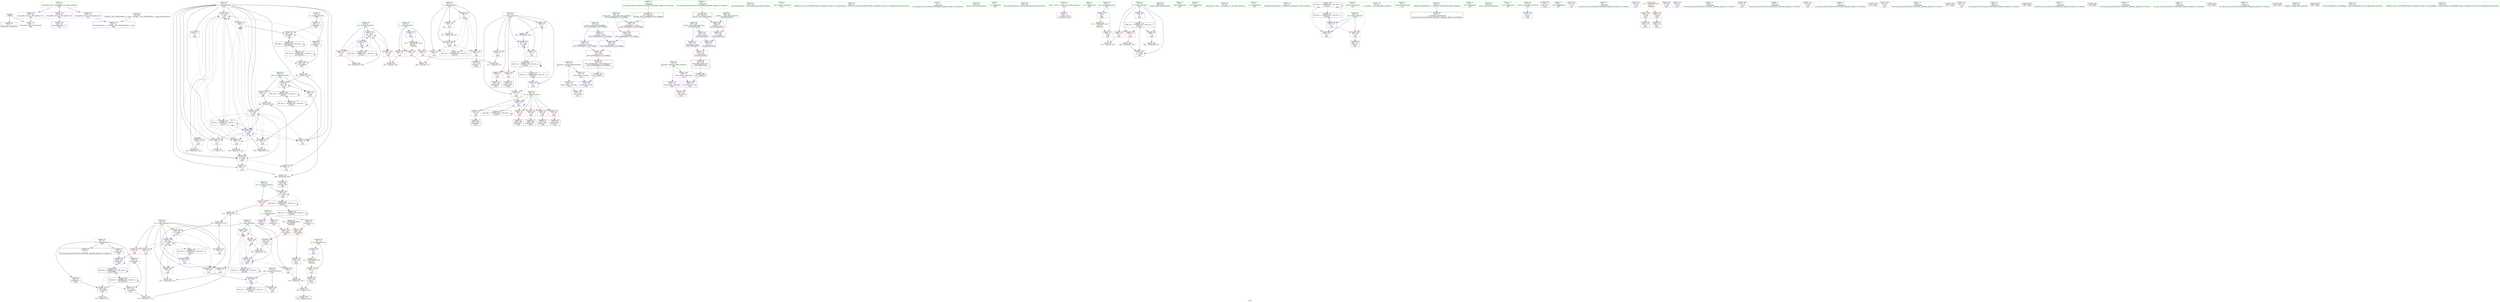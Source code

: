 digraph "SVFG" {
	label="SVFG";

	Node0x56510bbc81b0 [shape=record,color=grey,label="{NodeID: 0\nNullPtr}"];
	Node0x56510bbc81b0 -> Node0x56510bbf1ac0[style=solid];
	Node0x56510bbc81b0 -> Node0x56510bbf8820[style=solid];
	Node0x56510bc00c60 [shape=record,color=grey,label="{NodeID: 277\n174 = cmp(173, 9, )\n}"];
	Node0x56510bbf3550 [shape=record,color=blue,label="{NodeID: 194\n91\<--216\nttt\<--inc30\nmain\n}"];
	Node0x56510bbf3550 -> Node0x56510bbf7450[style=dashed];
	Node0x56510bbf3550 -> Node0x56510bbf7520[style=dashed];
	Node0x56510bbf3550 -> Node0x56510bbf9210[style=dashed];
	Node0x56510bbf3550 -> Node0x56510bbf3550[style=dashed];
	Node0x56510bbf3550 -> Node0x56510bc15dc0[style=dashed];
	Node0x56510bbf0710 [shape=record,color=purple,label="{NodeID: 111\n319\<--314\n_M_mask\<--retval\n_ZSt11setiosflagsSt13_Ios_Fmtflags\n}"];
	Node0x56510bbf0710 -> Node0x56510bbf4180[style=solid];
	Node0x56510bbee800 [shape=record,color=green,label="{NodeID: 28\n13\<--14\nk\<--k_field_insensitive\nGlob }"];
	Node0x56510bbee800 -> Node0x56510bbf5b20[style=solid];
	Node0x56510bbee800 -> Node0x56510bbf8420[style=solid];
	Node0x56510bc2ce90 [shape=record,color=black,label="{NodeID: 388\n326 = PHI(122, )\n0th arg _ZSt12setprecisioni }"];
	Node0x56510bc2ce90 -> Node0x56510bbf4250[style=solid];
	Node0x56510bbf6750 [shape=record,color=red,label="{NodeID: 139\n206\<--81\n\<--x\nmain\n}"];
	Node0x56510bbf6750 -> Node0x56510bbf4e80[style=solid];
	Node0x56510bbf1180 [shape=record,color=green,label="{NodeID: 56\n123\<--124\n_ZSt12setprecisioni\<--_ZSt12setprecisioni_field_insensitive\n}"];
	Node0x56510bc18c80 [shape=record,color=yellow,style=double,label="{NodeID: 333\n8V_1 = ENCHI(MR_8V_0)\npts\{14 \}\nFun[main]}"];
	Node0x56510bc18c80 -> Node0x56510bbf5b20[style=dashed];
	Node0x56510bbf7e10 [shape=record,color=red,label="{NodeID: 167\n271\<--270\n\<--arrayidx46\nmain\n}"];
	Node0x56510bbf7e10 -> Node0x56510bbfe150[style=solid];
	Node0x56510bbf29f0 [shape=record,color=black,label="{NodeID: 84\n269\<--268\nidxprom45\<--\nmain\n}"];
	Node0x56510bbe8910 [shape=record,color=green,label="{NodeID: 1\n7\<--1\n__dso_handle\<--dummyObj\nGlob }"];
	Node0x56510bc00de0 [shape=record,color=grey,label="{NodeID: 278\n194 = cmp(191, 193, )\n}"];
	Node0x56510bc00de0 -> Node0x56510b8da770[style=solid];
	Node0x56510bbf3620 [shape=record,color=blue,label="{NodeID: 195\n83\<--221\nw\<--add31\nmain\n}"];
	Node0x56510bbf3620 -> Node0x56510bbf68f0[style=dashed];
	Node0x56510bbf3620 -> Node0x56510bbf69c0[style=dashed];
	Node0x56510bbf3620 -> Node0x56510bbf6a90[style=dashed];
	Node0x56510bbf3620 -> Node0x56510bbf6b60[style=dashed];
	Node0x56510bbf3620 -> Node0x56510bbf6c30[style=dashed];
	Node0x56510bbf3620 -> Node0x56510bbf3620[style=dashed];
	Node0x56510bbf3620 -> Node0x56510bbf3ca0[style=dashed];
	Node0x56510bbf3620 -> Node0x56510bc149c0[style=dashed];
	Node0x56510bbf07e0 [shape=record,color=purple,label="{NodeID: 112\n322\<--314\ncoerce.dive\<--retval\n_ZSt11setiosflagsSt13_Ios_Fmtflags\n}"];
	Node0x56510bbf07e0 -> Node0x56510bbf7fb0[style=solid];
	Node0x56510bbee900 [shape=record,color=green,label="{NodeID: 29\n15\<--16\nn\<--n_field_insensitive\nGlob }"];
	Node0x56510bbee900 -> Node0x56510bbf5bf0[style=solid];
	Node0x56510bbee900 -> Node0x56510bbf5cc0[style=solid];
	Node0x56510bbee900 -> Node0x56510bbf5d90[style=solid];
	Node0x56510bbee900 -> Node0x56510bbf8520[style=solid];
	Node0x56510bbf6820 [shape=record,color=red,label="{NodeID: 140\n209\<--81\n\<--x\nmain\n}"];
	Node0x56510bbf6820 -> Node0x56510bc01260[style=solid];
	Node0x56510bbf1280 [shape=record,color=green,label="{NodeID: 57\n130\<--131\n_ZStlsIcSt11char_traitsIcEERSt13basic_ostreamIT_T0_ES6_St13_Setprecision\<--_ZStlsIcSt11char_traitsIcEERSt13basic_ostreamIT_T0_ES6_St13_Setprecision_field_insensitive\n}"];
	Node0x56510bc18d60 [shape=record,color=yellow,style=double,label="{NodeID: 334\n10V_1 = ENCHI(MR_10V_0)\npts\{16 \}\nFun[main]}"];
	Node0x56510bc18d60 -> Node0x56510bbf5bf0[style=dashed];
	Node0x56510bc18d60 -> Node0x56510bbf5cc0[style=dashed];
	Node0x56510bc18d60 -> Node0x56510bbf5d90[style=dashed];
	Node0x56510bbf7ee0 [shape=record,color=red,label="{NodeID: 168\n320\<--316\n\<--__mask.addr\n_ZSt11setiosflagsSt13_Ios_Fmtflags\n}"];
	Node0x56510bbf7ee0 -> Node0x56510bbf4180[style=solid];
	Node0x56510bbf2ac0 [shape=record,color=black,label="{NodeID: 85\n312\<--323\n_ZSt11setiosflagsSt13_Ios_Fmtflags_ret\<--\n_ZSt11setiosflagsSt13_Ios_Fmtflags\n|{<s0>5}}"];
	Node0x56510bbf2ac0:s0 -> Node0x56510bc2c760[style=solid,color=blue];
	Node0x56510bbc89d0 [shape=record,color=green,label="{NodeID: 2\n9\<--1\n\<--dummyObj\nCan only get source location for instruction, argument, global var or function.}"];
	Node0x56510bc00f60 [shape=record,color=grey,label="{NodeID: 279\n148 = cmp(146, 147, )\n}"];
	Node0x56510bbf36f0 [shape=record,color=blue,label="{NodeID: 196\n236\<--233\narrayidx38\<--\nmain\n}"];
	Node0x56510bbf36f0 -> Node0x56510bc0f4c0[style=dashed];
	Node0x56510bbf08b0 [shape=record,color=purple,label="{NodeID: 113\n332\<--327\n_M_n\<--retval\n_ZSt12setprecisioni\n}"];
	Node0x56510bbf08b0 -> Node0x56510bbf4320[style=solid];
	Node0x56510bbeea00 [shape=record,color=green,label="{NodeID: 30\n17\<--18\na\<--a_field_insensitive\nGlob }"];
	Node0x56510bbeea00 -> Node0x56510bbf2d30[style=solid];
	Node0x56510bbeea00 -> Node0x56510bbf2e00[style=solid];
	Node0x56510bbeea00 -> Node0x56510bbf2ed0[style=solid];
	Node0x56510bbf68f0 [shape=record,color=red,label="{NodeID: 141\n220\<--83\n\<--w\nmain\n}"];
	Node0x56510bbf68f0 -> Node0x56510bbfe450[style=solid];
	Node0x56510bbf1380 [shape=record,color=green,label="{NodeID: 58\n134\<--135\nscanf\<--scanf_field_insensitive\n}"];
	Node0x56510bbf7fb0 [shape=record,color=red,label="{NodeID: 169\n323\<--322\n\<--coerce.dive\n_ZSt11setiosflagsSt13_Ios_Fmtflags\n}"];
	Node0x56510bbf7fb0 -> Node0x56510bbf2ac0[style=solid];
	Node0x56510bbf2b90 [shape=record,color=black,label="{NodeID: 86\n325\<--336\n_ZSt12setprecisioni_ret\<--\n_ZSt12setprecisioni\n|{<s0>7}}"];
	Node0x56510bbf2b90:s0 -> Node0x56510bc2ca20[style=solid,color=blue];
	Node0x56510bbc8af0 [shape=record,color=green,label="{NodeID: 3\n24\<--1\n.str\<--dummyObj\nGlob }"];
	Node0x56510bc010e0 [shape=record,color=grey,label="{NodeID: 280\n183 = cmp(181, 182, )\n}"];
	Node0x56510bbf37c0 [shape=record,color=blue,label="{NodeID: 197\n241\<--238\narrayidx40\<--\nmain\n}"];
	Node0x56510bbf37c0 -> Node0x56510bc0efc0[style=dashed];
	Node0x56510bbf0980 [shape=record,color=purple,label="{NodeID: 114\n335\<--327\ncoerce.dive\<--retval\n_ZSt12setprecisioni\n}"];
	Node0x56510bbf0980 -> Node0x56510bbf8150[style=solid];
	Node0x56510bbeeb00 [shape=record,color=green,label="{NodeID: 31\n19\<--20\nb\<--b_field_insensitive\nGlob }"];
	Node0x56510bbeeb00 -> Node0x56510bbf2fa0[style=solid];
	Node0x56510bbeeb00 -> Node0x56510bbf3070[style=solid];
	Node0x56510bbf69c0 [shape=record,color=red,label="{NodeID: 142\n233\<--83\n\<--w\nmain\n}"];
	Node0x56510bbf69c0 -> Node0x56510bbf36f0[style=solid];
	Node0x56510bbf1480 [shape=record,color=green,label="{NodeID: 59\n165\<--166\nllvm.memset.p0i8.i64\<--llvm.memset.p0i8.i64_field_insensitive\n}"];
	Node0x56510bbf8080 [shape=record,color=red,label="{NodeID: 170\n333\<--329\n\<--__n.addr\n_ZSt12setprecisioni\n}"];
	Node0x56510bbf8080 -> Node0x56510bbf4320[style=solid];
	Node0x56510bbf2c60 [shape=record,color=purple,label="{NodeID: 87\n52\<--4\n\<--_ZStL8__ioinit\n__cxx_global_var_init\n}"];
	Node0x56510bbc8b80 [shape=record,color=green,label="{NodeID: 4\n26\<--1\n.str.1\<--dummyObj\nGlob }"];
	Node0x56510bc01260 [shape=record,color=grey,label="{NodeID: 281\n211 = cmp(209, 210, )\n}"];
	Node0x56510bbf3890 [shape=record,color=blue,label="{NodeID: 198\n11\<--244\nr\<--dec\nmain\n}"];
	Node0x56510bbf3890 -> Node0x56510bbf54a0[style=dashed];
	Node0x56510bbf3890 -> Node0x56510bbf5570[style=dashed];
	Node0x56510bbf3890 -> Node0x56510bbf5640[style=dashed];
	Node0x56510bbf3890 -> Node0x56510bbf5710[style=dashed];
	Node0x56510bbf3890 -> Node0x56510bbf57e0[style=dashed];
	Node0x56510bbf3890 -> Node0x56510bbf5a50[style=dashed];
	Node0x56510bbf3890 -> Node0x56510bbf3890[style=dashed];
	Node0x56510bbf3890 -> Node0x56510bbf3a30[style=dashed];
	Node0x56510bbf3890 -> Node0x56510bbf3e40[style=dashed];
	Node0x56510bbf3890 -> Node0x56510bc135c0[style=dashed];
	Node0x56510bbf53d0 [shape=record,color=red,label="{NodeID: 115\n139\<--8\n\<--qq\nmain\n}"];
	Node0x56510bbf53d0 -> Node0x56510bbf5180[style=solid];
	Node0x56510bbeec00 [shape=record,color=green,label="{NodeID: 32\n21\<--23\nc\<--c_field_insensitive\nGlob }"];
	Node0x56510bbeec00 -> Node0x56510bbf1c90[style=solid];
	Node0x56510bbeec00 -> Node0x56510bbf3140[style=solid];
	Node0x56510bbeec00 -> Node0x56510bbf3210[style=solid];
	Node0x56510bbeec00 -> Node0x56510bbf32e0[style=solid];
	Node0x56510bbf6a90 [shape=record,color=red,label="{NodeID: 143\n267\<--83\n\<--w\nmain\n}"];
	Node0x56510bbf6a90 -> Node0x56510bbfe150[style=solid];
	Node0x56510bbf1580 [shape=record,color=green,label="{NodeID: 60\n294\<--295\nprintf\<--printf_field_insensitive\n}"];
	Node0x56510bbf8150 [shape=record,color=red,label="{NodeID: 171\n336\<--335\n\<--coerce.dive\n_ZSt12setprecisioni\n}"];
	Node0x56510bbf8150 -> Node0x56510bbf2b90[style=solid];
	Node0x56510bbf2d30 [shape=record,color=purple,label="{NodeID: 88\n152\<--17\narrayidx\<--a\nmain\n}"];
	Node0x56510bbc8350 [shape=record,color=green,label="{NodeID: 5\n28\<--1\nstdin\<--dummyObj\nGlob }"];
	Node0x56510bbf3960 [shape=record,color=blue,label="{NodeID: 199\n93\<--253\nper\<--sub\nmain\n}"];
	Node0x56510bbf3960 -> Node0x56510bbf75f0[style=dashed];
	Node0x56510bbf3960 -> Node0x56510bbf76c0[style=dashed];
	Node0x56510bbf3960 -> Node0x56510bc0e1c0[style=dashed];
	Node0x56510bbf54a0 [shape=record,color=red,label="{NodeID: 116\n173\<--11\n\<--r\nmain\n}"];
	Node0x56510bbf54a0 -> Node0x56510bc00c60[style=solid];
	Node0x56510bbeed00 [shape=record,color=green,label="{NodeID: 33\n41\<--45\nllvm.global_ctors\<--llvm.global_ctors_field_insensitive\nGlob }"];
	Node0x56510bbeed00 -> Node0x56510bbf00d0[style=solid];
	Node0x56510bbeed00 -> Node0x56510bbf01d0[style=solid];
	Node0x56510bbeed00 -> Node0x56510bbf02d0[style=solid];
	Node0x56510bbf6b60 [shape=record,color=red,label="{NodeID: 144\n275\<--83\n\<--w\nmain\n}"];
	Node0x56510bbf6b60 -> Node0x56510bbfe5d0[style=solid];
	Node0x56510bbf1680 [shape=record,color=green,label="{NodeID: 61\n314\<--315\nretval\<--retval_field_insensitive\n_ZSt11setiosflagsSt13_Ios_Fmtflags\n}"];
	Node0x56510bbf1680 -> Node0x56510bbf0710[style=solid];
	Node0x56510bbf1680 -> Node0x56510bbf07e0[style=solid];
	Node0x56510bbf8220 [shape=record,color=blue,label="{NodeID: 172\n8\<--9\nqq\<--\nGlob }"];
	Node0x56510bbf8220 -> Node0x56510bc18ac0[style=dashed];
	Node0x56510bbf2e00 [shape=record,color=purple,label="{NodeID: 89\n188\<--17\narrayidx20\<--a\nmain\n}"];
	Node0x56510bbf2e00 -> Node0x56510bbf7ad0[style=solid];
	Node0x56510bbc83e0 [shape=record,color=green,label="{NodeID: 6\n29\<--1\n.str.2\<--dummyObj\nGlob }"];
	Node0x56510bbf3a30 [shape=record,color=blue,label="{NodeID: 200\n11\<--256\nr\<--dec43\nmain\n}"];
	Node0x56510bbf3a30 -> Node0x56510bbf58b0[style=dashed];
	Node0x56510bbf3a30 -> Node0x56510bbf5980[style=dashed];
	Node0x56510bbf3a30 -> Node0x56510bbf3bd0[style=dashed];
	Node0x56510bbf5570 [shape=record,color=red,label="{NodeID: 117\n238\<--11\n\<--r\nmain\n}"];
	Node0x56510bbf5570 -> Node0x56510bbf37c0[style=solid];
	Node0x56510bbeee00 [shape=record,color=green,label="{NodeID: 34\n46\<--47\n__cxx_global_var_init\<--__cxx_global_var_init_field_insensitive\n}"];
	Node0x56510bbf6c30 [shape=record,color=red,label="{NodeID: 145\n287\<--83\n\<--w\nmain\n}"];
	Node0x56510bbf6c30 -> Node0x56510bbf3f10[style=solid];
	Node0x56510bbf1750 [shape=record,color=green,label="{NodeID: 62\n316\<--317\n__mask.addr\<--__mask.addr_field_insensitive\n_ZSt11setiosflagsSt13_Ios_Fmtflags\n}"];
	Node0x56510bbf1750 -> Node0x56510bbf7ee0[style=solid];
	Node0x56510bbf1750 -> Node0x56510bbf40b0[style=solid];
	Node0x56510bbf8320 [shape=record,color=blue,label="{NodeID: 173\n11\<--9\nr\<--\nGlob }"];
	Node0x56510bbf8320 -> Node0x56510bc135c0[style=dashed];
	Node0x56510bbf2ed0 [shape=record,color=purple,label="{NodeID: 90\n200\<--17\narrayidx25\<--a\nmain\n}"];
	Node0x56510bbf2ed0 -> Node0x56510bbf7ba0[style=solid];
	Node0x56510bbccd30 [shape=record,color=green,label="{NodeID: 7\n31\<--1\n.str.3\<--dummyObj\nGlob }"];
	Node0x56510bbf3b00 [shape=record,color=blue,label="{NodeID: 201\n95\<--261\ncnt\<--conv44\nmain\n}"];
	Node0x56510bbf3b00 -> Node0x56510bbf7790[style=dashed];
	Node0x56510bbf3b00 -> Node0x56510bc0eed0[style=dashed];
	Node0x56510bbf5640 [shape=record,color=red,label="{NodeID: 118\n243\<--11\n\<--r\nmain\n}"];
	Node0x56510bbf5640 -> Node0x56510bbf4a00[style=solid];
	Node0x56510bbeef00 [shape=record,color=green,label="{NodeID: 35\n50\<--51\n_ZNSt8ios_base4InitC1Ev\<--_ZNSt8ios_base4InitC1Ev_field_insensitive\n}"];
	Node0x56510bc135c0 [shape=record,color=black,label="{NodeID: 312\nMR_6V_2 = PHI(MR_6V_3, MR_6V_1, )\npts\{12 \}\n}"];
	Node0x56510bc135c0 -> Node0x56510bbf54a0[style=dashed];
	Node0x56510bc135c0 -> Node0x56510bbf5570[style=dashed];
	Node0x56510bc135c0 -> Node0x56510bbf5640[style=dashed];
	Node0x56510bc135c0 -> Node0x56510bbf5710[style=dashed];
	Node0x56510bc135c0 -> Node0x56510bbf57e0[style=dashed];
	Node0x56510bc135c0 -> Node0x56510bbf5a50[style=dashed];
	Node0x56510bc135c0 -> Node0x56510bbf3890[style=dashed];
	Node0x56510bc135c0 -> Node0x56510bbf3a30[style=dashed];
	Node0x56510bc135c0 -> Node0x56510bbf3e40[style=dashed];
	Node0x56510bc135c0 -> Node0x56510bc135c0[style=dashed];
	Node0x56510bbf6d00 [shape=record,color=red,label="{NodeID: 146\n223\<--85\n\<--fl\nmain\n}"];
	Node0x56510bbf6d00 -> Node0x56510bbf2510[style=solid];
	Node0x56510bbf1820 [shape=record,color=green,label="{NodeID: 63\n327\<--328\nretval\<--retval_field_insensitive\n_ZSt12setprecisioni\n}"];
	Node0x56510bbf1820 -> Node0x56510bbf08b0[style=solid];
	Node0x56510bbf1820 -> Node0x56510bbf0980[style=solid];
	Node0x56510b8da770 [shape=record,color=black,label="{NodeID: 257\n196 = PHI(164, 194, )\n}"];
	Node0x56510bbf8420 [shape=record,color=blue,label="{NodeID: 174\n13\<--9\nk\<--\nGlob }"];
	Node0x56510bbf8420 -> Node0x56510bc18c80[style=dashed];
	Node0x56510bbf2fa0 [shape=record,color=purple,label="{NodeID: 91\n241\<--19\narrayidx40\<--b\nmain\n}"];
	Node0x56510bbf2fa0 -> Node0x56510bbf37c0[style=solid];
	Node0x56510bbccdc0 [shape=record,color=green,label="{NodeID: 8\n33\<--1\nstdout\<--dummyObj\nGlob }"];
	Node0x56510bbf3bd0 [shape=record,color=blue,label="{NodeID: 202\n11\<--265\nr\<--rem\nmain\n}"];
	Node0x56510bbf3bd0 -> Node0x56510bbf54a0[style=dashed];
	Node0x56510bbf3bd0 -> Node0x56510bbf5570[style=dashed];
	Node0x56510bbf3bd0 -> Node0x56510bbf5640[style=dashed];
	Node0x56510bbf3bd0 -> Node0x56510bbf5710[style=dashed];
	Node0x56510bbf3bd0 -> Node0x56510bbf57e0[style=dashed];
	Node0x56510bbf3bd0 -> Node0x56510bbf5a50[style=dashed];
	Node0x56510bbf3bd0 -> Node0x56510bbf3890[style=dashed];
	Node0x56510bbf3bd0 -> Node0x56510bbf3a30[style=dashed];
	Node0x56510bbf3bd0 -> Node0x56510bbf3e40[style=dashed];
	Node0x56510bbf3bd0 -> Node0x56510bc135c0[style=dashed];
	Node0x56510bbf5710 [shape=record,color=red,label="{NodeID: 119\n252\<--11\n\<--r\nmain\n}"];
	Node0x56510bbf5710 -> Node0x56510bbfe8d0[style=solid];
	Node0x56510bbef000 [shape=record,color=green,label="{NodeID: 36\n56\<--57\n__cxa_atexit\<--__cxa_atexit_field_insensitive\n}"];
	Node0x56510bc13ac0 [shape=record,color=black,label="{NodeID: 313\nMR_14V_3 = PHI(MR_14V_4, MR_14V_2, )\npts\{78 \}\n}"];
	Node0x56510bc13ac0 -> Node0x56510bbf6000[style=dashed];
	Node0x56510bc13ac0 -> Node0x56510bbf60d0[style=dashed];
	Node0x56510bc13ac0 -> Node0x56510bbf61a0[style=dashed];
	Node0x56510bc13ac0 -> Node0x56510bbf3fe0[style=dashed];
	Node0x56510bbf6dd0 [shape=record,color=red,label="{NodeID: 147\n185\<--87\n\<--t\nmain\n}"];
	Node0x56510bbf6dd0 -> Node0x56510bbfea50[style=solid];
	Node0x56510bbf18f0 [shape=record,color=green,label="{NodeID: 64\n329\<--330\n__n.addr\<--__n.addr_field_insensitive\n_ZSt12setprecisioni\n}"];
	Node0x56510bbf18f0 -> Node0x56510bbf8080[style=solid];
	Node0x56510bbf18f0 -> Node0x56510bbf4250[style=solid];
	Node0x56510bbfdfd0 [shape=record,color=grey,label="{NodeID: 258\n216 = Binary(215, 158, )\n}"];
	Node0x56510bbfdfd0 -> Node0x56510bbf3550[style=solid];
	Node0x56510bbf8520 [shape=record,color=blue,label="{NodeID: 175\n15\<--9\nn\<--\nGlob }"];
	Node0x56510bbf8520 -> Node0x56510bc18d60[style=dashed];
	Node0x56510bbf3070 [shape=record,color=purple,label="{NodeID: 92\n250\<--19\narrayidx42\<--b\nmain\n}"];
	Node0x56510bbf3070 -> Node0x56510bbf7d40[style=solid];
	Node0x56510bbcce90 [shape=record,color=green,label="{NodeID: 9\n34\<--1\n_ZSt4cout\<--dummyObj\nGlob }"];
	Node0x56510bbf3ca0 [shape=record,color=blue,label="{NodeID: 203\n83\<--276\nw\<--add48\nmain\n}"];
	Node0x56510bbf3ca0 -> Node0x56510bbf68f0[style=dashed];
	Node0x56510bbf3ca0 -> Node0x56510bbf6c30[style=dashed];
	Node0x56510bbf3ca0 -> Node0x56510bbf3620[style=dashed];
	Node0x56510bbf3ca0 -> Node0x56510bc149c0[style=dashed];
	Node0x56510bbf57e0 [shape=record,color=red,label="{NodeID: 120\n255\<--11\n\<--r\nmain\n}"];
	Node0x56510bbf57e0 -> Node0x56510bbf4b80[style=solid];
	Node0x56510bbef100 [shape=record,color=green,label="{NodeID: 37\n55\<--61\n_ZNSt8ios_base4InitD1Ev\<--_ZNSt8ios_base4InitD1Ev_field_insensitive\n}"];
	Node0x56510bbef100 -> Node0x56510bbf1d90[style=solid];
	Node0x56510bc13fc0 [shape=record,color=black,label="{NodeID: 314\nMR_16V_2 = PHI(MR_16V_4, MR_16V_1, )\npts\{80 \}\n}"];
	Node0x56510bc13fc0 -> Node0x56510bbf8c60[style=dashed];
	Node0x56510bbf6ea0 [shape=record,color=red,label="{NodeID: 148\n203\<--87\n\<--t\nmain\n}"];
	Node0x56510bbf6ea0 -> Node0x56510bbf5000[style=solid];
	Node0x56510bbf19c0 [shape=record,color=green,label="{NodeID: 65\n43\<--349\n_GLOBAL__sub_I_ZhukovDmitry_2_1.cpp\<--_GLOBAL__sub_I_ZhukovDmitry_2_1.cpp_field_insensitive\n}"];
	Node0x56510bbf19c0 -> Node0x56510bbf8720[style=solid];
	Node0x56510bbfe150 [shape=record,color=grey,label="{NodeID: 259\n272 = Binary(267, 271, )\n}"];
	Node0x56510bbfe150 -> Node0x56510bbfe2d0[style=solid];
	Node0x56510bbf8620 [shape=record,color=blue,label="{NodeID: 176\n353\<--42\nllvm.global_ctors_0\<--\nGlob }"];
	Node0x56510bbf3140 [shape=record,color=purple,label="{NodeID: 93\n228\<--21\narrayidx34\<--c\nmain\n}"];
	Node0x56510bbf3140 -> Node0x56510bbf7c70[style=solid];
	Node0x56510bbcc070 [shape=record,color=green,label="{NodeID: 10\n35\<--1\n.str.4\<--dummyObj\nGlob }"];
	Node0x56510bbf3d70 [shape=record,color=blue,label="{NodeID: 204\n85\<--279\nfl\<--\nmain\n}"];
	Node0x56510bbf3d70 -> Node0x56510bc0dcc0[style=dashed];
	Node0x56510bbf58b0 [shape=record,color=red,label="{NodeID: 121\n258\<--11\n\<--r\nmain\n}"];
	Node0x56510bbf58b0 -> Node0x56510bbf4d00[style=solid];
	Node0x56510bbef200 [shape=record,color=green,label="{NodeID: 38\n68\<--69\nmain\<--main_field_insensitive\n}"];
	Node0x56510bc144c0 [shape=record,color=black,label="{NodeID: 315\nMR_18V_2 = PHI(MR_18V_4, MR_18V_1, )\npts\{82 \}\n}"];
	Node0x56510bc144c0 -> Node0x56510bbf8e00[style=dashed];
	Node0x56510bbf6f70 [shape=record,color=red,label="{NodeID: 149\n219\<--87\n\<--t\nmain\n}"];
	Node0x56510bbf6f70 -> Node0x56510bbfe450[style=solid];
	Node0x56510bbf1ac0 [shape=record,color=black,label="{NodeID: 66\n2\<--3\ndummyVal\<--dummyVal\n}"];
	Node0x56510bbfe2d0 [shape=record,color=grey,label="{NodeID: 260\n274 = Binary(272, 273, )\n}"];
	Node0x56510bbfe2d0 -> Node0x56510bbfe5d0[style=solid];
	Node0x56510bbf8720 [shape=record,color=blue,label="{NodeID: 177\n354\<--43\nllvm.global_ctors_1\<--_GLOBAL__sub_I_ZhukovDmitry_2_1.cpp\nGlob }"];
	Node0x56510bbf3210 [shape=record,color=purple,label="{NodeID: 94\n236\<--21\narrayidx38\<--c\nmain\n}"];
	Node0x56510bbf3210 -> Node0x56510bbf36f0[style=solid];
	Node0x56510bbcc140 [shape=record,color=green,label="{NodeID: 11\n37\<--1\n.str.5\<--dummyObj\nGlob }"];
	Node0x56510bbf3e40 [shape=record,color=blue,label="{NodeID: 205\n11\<--283\nr\<--dec51\nmain\n}"];
	Node0x56510bbf3e40 -> Node0x56510bbf54a0[style=dashed];
	Node0x56510bbf3e40 -> Node0x56510bbf5570[style=dashed];
	Node0x56510bbf3e40 -> Node0x56510bbf5640[style=dashed];
	Node0x56510bbf3e40 -> Node0x56510bbf5710[style=dashed];
	Node0x56510bbf3e40 -> Node0x56510bbf57e0[style=dashed];
	Node0x56510bbf3e40 -> Node0x56510bbf5a50[style=dashed];
	Node0x56510bbf3e40 -> Node0x56510bbf3890[style=dashed];
	Node0x56510bbf3e40 -> Node0x56510bbf3a30[style=dashed];
	Node0x56510bbf3e40 -> Node0x56510bbf3e40[style=dashed];
	Node0x56510bbf3e40 -> Node0x56510bc135c0[style=dashed];
	Node0x56510bbf5980 [shape=record,color=red,label="{NodeID: 122\n264\<--11\n\<--r\nmain\n}"];
	Node0x56510bbf5980 -> Node0x56510bbfe750[style=solid];
	Node0x56510bbef300 [shape=record,color=green,label="{NodeID: 39\n71\<--72\nretval\<--retval_field_insensitive\nmain\n}"];
	Node0x56510bbef300 -> Node0x56510bbf8920[style=solid];
	Node0x56510bc149c0 [shape=record,color=black,label="{NodeID: 316\nMR_20V_2 = PHI(MR_20V_4, MR_20V_1, )\npts\{84 \}\n}"];
	Node0x56510bc149c0 -> Node0x56510bbf8ed0[style=dashed];
	Node0x56510bbf7040 [shape=record,color=red,label="{NodeID: 150\n226\<--89\n\<--x0\nmain\n}"];
	Node0x56510bbf7040 -> Node0x56510bbf25e0[style=solid];
	Node0x56510bbf1bc0 [shape=record,color=black,label="{NodeID: 67\n70\<--9\nmain_ret\<--\nmain\n}"];
	Node0x56510bbfe450 [shape=record,color=grey,label="{NodeID: 261\n221 = Binary(220, 219, )\n}"];
	Node0x56510bbfe450 -> Node0x56510bbf3620[style=solid];
	Node0x56510bbf8820 [shape=record,color=blue, style = dotted,label="{NodeID: 178\n355\<--3\nllvm.global_ctors_2\<--dummyVal\nGlob }"];
	Node0x56510bbf32e0 [shape=record,color=purple,label="{NodeID: 95\n270\<--21\narrayidx46\<--c\nmain\n}"];
	Node0x56510bbf32e0 -> Node0x56510bbf7e10[style=solid];
	Node0x56510bbedc30 [shape=record,color=green,label="{NodeID: 12\n39\<--1\n.str.6\<--dummyObj\nGlob }"];
	Node0x56510bbf3f10 [shape=record,color=blue,label="{NodeID: 206\n97\<--287\nans\<--\nmain\n}"];
	Node0x56510bbf3f10 -> Node0x56510bbf7860[style=dashed];
	Node0x56510bbf3f10 -> Node0x56510bc16cc0[style=dashed];
	Node0x56510bbf5a50 [shape=record,color=red,label="{NodeID: 123\n282\<--11\n\<--r\nmain\n}"];
	Node0x56510bbf5a50 -> Node0x56510bbf4400[style=solid];
	Node0x56510bbef3d0 [shape=record,color=green,label="{NodeID: 40\n73\<--74\nagg.tmp\<--agg.tmp_field_insensitive\nmain\n}"];
	Node0x56510bbef3d0 -> Node0x56510bbf03d0[style=solid];
	Node0x56510bbef3d0 -> Node0x56510bbf04a0[style=solid];
	Node0x56510bc14ec0 [shape=record,color=black,label="{NodeID: 317\nMR_22V_2 = PHI(MR_22V_4, MR_22V_1, )\npts\{86 \}\n}"];
	Node0x56510bc14ec0 -> Node0x56510bbf8fa0[style=dashed];
	Node0x56510bbf7110 [shape=record,color=red,label="{NodeID: 151\n234\<--89\n\<--x0\nmain\n}"];
	Node0x56510bbf7110 -> Node0x56510bbf26b0[style=solid];
	Node0x56510bbf1c90 [shape=record,color=black,label="{NodeID: 68\n22\<--21\n\<--c\nCan only get source location for instruction, argument, global var or function.}"];
	Node0x56510bbfe5d0 [shape=record,color=grey,label="{NodeID: 262\n276 = Binary(275, 274, )\n}"];
	Node0x56510bbfe5d0 -> Node0x56510bbf3ca0[style=solid];
	Node0x56510bbf8920 [shape=record,color=blue,label="{NodeID: 179\n71\<--9\nretval\<--\nmain\n}"];
	Node0x56510bbefa50 [shape=record,color=purple,label="{NodeID: 96\n101\<--24\n\<--.str\nmain\n}"];
	Node0x56510bbedcc0 [shape=record,color=green,label="{NodeID: 13\n42\<--1\n\<--dummyObj\nCan only get source location for instruction, argument, global var or function.}"];
	Node0x56510bbf3fe0 [shape=record,color=blue,label="{NodeID: 207\n77\<--298\nii\<--inc57\nmain\n}"];
	Node0x56510bbf3fe0 -> Node0x56510bc13ac0[style=dashed];
	Node0x56510bbf5b20 [shape=record,color=red,label="{NodeID: 124\n192\<--13\n\<--k\nmain\n}"];
	Node0x56510bbf5b20 -> Node0x56510bbf22a0[style=solid];
	Node0x56510bbef4a0 [shape=record,color=green,label="{NodeID: 41\n75\<--76\nagg.tmp5\<--agg.tmp5_field_insensitive\nmain\n}"];
	Node0x56510bbef4a0 -> Node0x56510bbf0570[style=solid];
	Node0x56510bbef4a0 -> Node0x56510bbf0640[style=solid];
	Node0x56510bc153c0 [shape=record,color=black,label="{NodeID: 318\nMR_24V_2 = PHI(MR_24V_3, MR_24V_1, )\npts\{88 \}\n}"];
	Node0x56510bc153c0 -> Node0x56510bbf9070[style=dashed];
	Node0x56510bc153c0 -> Node0x56510bc153c0[style=dashed];
	Node0x56510bbf71e0 [shape=record,color=red,label="{NodeID: 152\n239\<--89\n\<--x0\nmain\n}"];
	Node0x56510bbf71e0 -> Node0x56510bbf2780[style=solid];
	Node0x56510bbf1d90 [shape=record,color=black,label="{NodeID: 69\n54\<--55\n\<--_ZNSt8ios_base4InitD1Ev\nCan only get source location for instruction, argument, global var or function.}"];
	Node0x56510bbfe750 [shape=record,color=grey,label="{NodeID: 263\n265 = Binary(264, 263, )\n}"];
	Node0x56510bbfe750 -> Node0x56510bbf3bd0[style=solid];
	Node0x56510bbf89f0 [shape=record,color=blue,label="{NodeID: 180\n114\<--110\ncoerce.dive\<--call2\nmain\n}"];
	Node0x56510bbf89f0 -> Node0x56510bbf7930[style=dashed];
	Node0x56510bbefb20 [shape=record,color=purple,label="{NodeID: 97\n102\<--26\n\<--.str.1\nmain\n}"];
	Node0x56510bbedd50 [shape=record,color=green,label="{NodeID: 14\n111\<--1\n\<--dummyObj\nCan only get source location for instruction, argument, global var or function.|{<s0>5}}"];
	Node0x56510bbedd50:s0 -> Node0x56510bc2ccf0[style=solid,color=red];
	Node0x56510bbf40b0 [shape=record,color=blue,label="{NodeID: 208\n316\<--313\n__mask.addr\<--__mask\n_ZSt11setiosflagsSt13_Ios_Fmtflags\n}"];
	Node0x56510bbf40b0 -> Node0x56510bbf7ee0[style=dashed];
	Node0x56510bbf5bf0 [shape=record,color=red,label="{NodeID: 125\n147\<--15\n\<--n\nmain\n}"];
	Node0x56510bbf5bf0 -> Node0x56510bc00f60[style=solid];
	Node0x56510bbef570 [shape=record,color=green,label="{NodeID: 42\n77\<--78\nii\<--ii_field_insensitive\nmain\n}"];
	Node0x56510bbef570 -> Node0x56510bbf6000[style=solid];
	Node0x56510bbef570 -> Node0x56510bbf60d0[style=solid];
	Node0x56510bbef570 -> Node0x56510bbf61a0[style=solid];
	Node0x56510bbef570 -> Node0x56510bbf8b90[style=solid];
	Node0x56510bbef570 -> Node0x56510bbf3fe0[style=solid];
	Node0x56510bc158c0 [shape=record,color=black,label="{NodeID: 319\nMR_26V_2 = PHI(MR_26V_3, MR_26V_1, )\npts\{90 \}\n}"];
	Node0x56510bc158c0 -> Node0x56510bbf9140[style=dashed];
	Node0x56510bc158c0 -> Node0x56510bc158c0[style=dashed];
	Node0x56510bbf72b0 [shape=record,color=red,label="{NodeID: 153\n248\<--89\n\<--x0\nmain\n}"];
	Node0x56510bbf72b0 -> Node0x56510bbf2850[style=solid];
	Node0x56510bbf1e90 [shape=record,color=black,label="{NodeID: 70\n103\<--100\ncall\<--\nmain\n}"];
	Node0x56510bc0e880 [shape=record,color=yellow,style=double,label="{NodeID: 347\n36V_1 = ENCHI(MR_36V_0)\npts\{180000 \}\nFun[main]}"];
	Node0x56510bc0e880 -> Node0x56510bbf7ad0[style=dashed];
	Node0x56510bc0e880 -> Node0x56510bbf7ba0[style=dashed];
	Node0x56510bbfe8d0 [shape=record,color=grey,label="{NodeID: 264\n253 = Binary(251, 252, )\n}"];
	Node0x56510bbfe8d0 -> Node0x56510bbf3960[style=solid];
	Node0x56510bbf8ac0 [shape=record,color=blue,label="{NodeID: 181\n125\<--121\ncoerce.dive7\<--call6\nmain\n}"];
	Node0x56510bbf8ac0 -> Node0x56510bbf7a00[style=dashed];
	Node0x56510bbefbf0 [shape=record,color=purple,label="{NodeID: 98\n107\<--29\n\<--.str.2\nmain\n}"];
	Node0x56510bbedde0 [shape=record,color=green,label="{NodeID: 15\n122\<--1\n\<--dummyObj\nCan only get source location for instruction, argument, global var or function.|{<s0>7}}"];
	Node0x56510bbedde0:s0 -> Node0x56510bc2ce90[style=solid,color=red];
	Node0x56510bbf4180 [shape=record,color=blue,label="{NodeID: 209\n319\<--320\n_M_mask\<--\n_ZSt11setiosflagsSt13_Ios_Fmtflags\n}"];
	Node0x56510bbf4180 -> Node0x56510bbf7fb0[style=dashed];
	Node0x56510bbf5cc0 [shape=record,color=red,label="{NodeID: 126\n182\<--15\n\<--n\nmain\n}"];
	Node0x56510bbf5cc0 -> Node0x56510bc010e0[style=solid];
	Node0x56510bbef640 [shape=record,color=green,label="{NodeID: 43\n79\<--80\ni\<--i_field_insensitive\nmain\n}"];
	Node0x56510bbef640 -> Node0x56510bbf6270[style=solid];
	Node0x56510bbef640 -> Node0x56510bbf6340[style=solid];
	Node0x56510bbef640 -> Node0x56510bbf6410[style=solid];
	Node0x56510bbef640 -> Node0x56510bbf8c60[style=solid];
	Node0x56510bbef640 -> Node0x56510bbf8d30[style=solid];
	Node0x56510bc15dc0 [shape=record,color=black,label="{NodeID: 320\nMR_28V_2 = PHI(MR_28V_3, MR_28V_1, )\npts\{92 \}\n}"];
	Node0x56510bc15dc0 -> Node0x56510bbf9210[style=dashed];
	Node0x56510bc15dc0 -> Node0x56510bc15dc0[style=dashed];
	Node0x56510bbf7380 [shape=record,color=red,label="{NodeID: 154\n268\<--89\n\<--x0\nmain\n}"];
	Node0x56510bbf7380 -> Node0x56510bbf29f0[style=solid];
	Node0x56510bbf1f60 [shape=record,color=black,label="{NodeID: 71\n109\<--106\ncall1\<--\nmain\n}"];
	Node0x56510bbfea50 [shape=record,color=grey,label="{NodeID: 265\n191 = Binary(185, 190, )\n}"];
	Node0x56510bbfea50 -> Node0x56510bc00de0[style=solid];
	Node0x56510bbf8b90 [shape=record,color=blue,label="{NodeID: 182\n77\<--9\nii\<--\nmain\n}"];
	Node0x56510bbf8b90 -> Node0x56510bc13ac0[style=dashed];
	Node0x56510bbefcc0 [shape=record,color=purple,label="{NodeID: 99\n108\<--31\n\<--.str.3\nmain\n}"];
	Node0x56510bbede70 [shape=record,color=green,label="{NodeID: 16\n158\<--1\n\<--dummyObj\nCan only get source location for instruction, argument, global var or function.}"];
	Node0x56510bbf4250 [shape=record,color=blue,label="{NodeID: 210\n329\<--326\n__n.addr\<--__n\n_ZSt12setprecisioni\n}"];
	Node0x56510bbf4250 -> Node0x56510bbf8080[style=dashed];
	Node0x56510bbf5d90 [shape=record,color=red,label="{NodeID: 127\n210\<--15\n\<--n\nmain\n}"];
	Node0x56510bbf5d90 -> Node0x56510bc01260[style=solid];
	Node0x56510bbef710 [shape=record,color=green,label="{NodeID: 44\n81\<--82\nx\<--x_field_insensitive\nmain\n}"];
	Node0x56510bbef710 -> Node0x56510bbf64e0[style=solid];
	Node0x56510bbef710 -> Node0x56510bbf65b0[style=solid];
	Node0x56510bbef710 -> Node0x56510bbf6680[style=solid];
	Node0x56510bbef710 -> Node0x56510bbf6750[style=solid];
	Node0x56510bbef710 -> Node0x56510bbf6820[style=solid];
	Node0x56510bbef710 -> Node0x56510bbf8e00[style=solid];
	Node0x56510bbef710 -> Node0x56510bbf33b0[style=solid];
	Node0x56510bbef710 -> Node0x56510bbf3480[style=solid];
	Node0x56510bc162c0 [shape=record,color=black,label="{NodeID: 321\nMR_30V_2 = PHI(MR_30V_3, MR_30V_1, )\npts\{94 \}\n}"];
	Node0x56510bc162c0 -> Node0x56510bbf3960[style=dashed];
	Node0x56510bc162c0 -> Node0x56510bc0e1c0[style=dashed];
	Node0x56510bc162c0 -> Node0x56510bc162c0[style=dashed];
	Node0x56510bbf7450 [shape=record,color=red,label="{NodeID: 155\n181\<--91\n\<--ttt\nmain\n}"];
	Node0x56510bbf7450 -> Node0x56510bc010e0[style=solid];
	Node0x56510bbf2030 [shape=record,color=black,label="{NodeID: 72\n151\<--150\nidxprom\<--\nmain\n}"];
	Node0x56510bbf4400 [shape=record,color=grey,label="{NodeID: 266\n283 = Binary(282, 245, )\n}"];
	Node0x56510bbf4400 -> Node0x56510bbf3e40[style=solid];
	Node0x56510bbf8c60 [shape=record,color=blue,label="{NodeID: 183\n79\<--9\ni\<--\nmain\n}"];
	Node0x56510bbf8c60 -> Node0x56510bbf6270[style=dashed];
	Node0x56510bbf8c60 -> Node0x56510bbf6340[style=dashed];
	Node0x56510bbf8c60 -> Node0x56510bbf6410[style=dashed];
	Node0x56510bbf8c60 -> Node0x56510bbf8d30[style=dashed];
	Node0x56510bbf8c60 -> Node0x56510bc13fc0[style=dashed];
	Node0x56510bbefd90 [shape=record,color=purple,label="{NodeID: 100\n132\<--35\n\<--.str.4\nmain\n}"];
	Node0x56510bbedf00 [shape=record,color=green,label="{NodeID: 17\n162\<--1\n\<--dummyObj\nCan only get source location for instruction, argument, global var or function.}"];
	Node0x56510bbf4320 [shape=record,color=blue,label="{NodeID: 211\n332\<--333\n_M_n\<--\n_ZSt12setprecisioni\n}"];
	Node0x56510bbf4320 -> Node0x56510bbf8150[style=dashed];
	Node0x56510bbf5e60 [shape=record,color=red,label="{NodeID: 128\n100\<--28\n\<--stdin\nmain\n}"];
	Node0x56510bbf5e60 -> Node0x56510bbf1e90[style=solid];
	Node0x56510bbef7e0 [shape=record,color=green,label="{NodeID: 45\n83\<--84\nw\<--w_field_insensitive\nmain\n}"];
	Node0x56510bbef7e0 -> Node0x56510bbf68f0[style=solid];
	Node0x56510bbef7e0 -> Node0x56510bbf69c0[style=solid];
	Node0x56510bbef7e0 -> Node0x56510bbf6a90[style=solid];
	Node0x56510bbef7e0 -> Node0x56510bbf6b60[style=solid];
	Node0x56510bbef7e0 -> Node0x56510bbf6c30[style=solid];
	Node0x56510bbef7e0 -> Node0x56510bbf8ed0[style=solid];
	Node0x56510bbef7e0 -> Node0x56510bbf3620[style=solid];
	Node0x56510bbef7e0 -> Node0x56510bbf3ca0[style=solid];
	Node0x56510bc167c0 [shape=record,color=black,label="{NodeID: 322\nMR_32V_2 = PHI(MR_32V_3, MR_32V_1, )\npts\{96 \}\n}"];
	Node0x56510bc167c0 -> Node0x56510bbf3b00[style=dashed];
	Node0x56510bc167c0 -> Node0x56510bc0eed0[style=dashed];
	Node0x56510bc167c0 -> Node0x56510bc167c0[style=dashed];
	Node0x56510bbf7520 [shape=record,color=red,label="{NodeID: 156\n215\<--91\n\<--ttt\nmain\n}"];
	Node0x56510bbf7520 -> Node0x56510bbfdfd0[style=solid];
	Node0x56510bbf2100 [shape=record,color=black,label="{NodeID: 73\n187\<--186\nidxprom19\<--\nmain\n}"];
	Node0x56510bbf4580 [shape=record,color=grey,label="{NodeID: 267\n157 = Binary(156, 158, )\n}"];
	Node0x56510bbf4580 -> Node0x56510bbf8d30[style=solid];
	Node0x56510bbf8d30 [shape=record,color=blue,label="{NodeID: 184\n79\<--157\ni\<--inc\nmain\n}"];
	Node0x56510bbf8d30 -> Node0x56510bbf6270[style=dashed];
	Node0x56510bbf8d30 -> Node0x56510bbf6340[style=dashed];
	Node0x56510bbf8d30 -> Node0x56510bbf6410[style=dashed];
	Node0x56510bbf8d30 -> Node0x56510bbf8d30[style=dashed];
	Node0x56510bbf8d30 -> Node0x56510bc13fc0[style=dashed];
	Node0x56510bbefe60 [shape=record,color=purple,label="{NodeID: 101\n153\<--35\n\<--.str.4\nmain\n}"];
	Node0x56510bbedf90 [shape=record,color=green,label="{NodeID: 18\n163\<--1\n\<--dummyObj\nCan only get source location for instruction, argument, global var or function.}"];
	Node0x56510bc2b8d0 [shape=record,color=black,label="{NodeID: 378\n133 = PHI()\n}"];
	Node0x56510bc0dcc0 [shape=record,color=black,label="{NodeID: 295\nMR_22V_5 = PHI(MR_22V_4, MR_22V_6, )\npts\{86 \}\n}"];
	Node0x56510bc0dcc0 -> Node0x56510bbf6d00[style=dashed];
	Node0x56510bc0dcc0 -> Node0x56510bbf3d70[style=dashed];
	Node0x56510bc0dcc0 -> Node0x56510bc0dcc0[style=dashed];
	Node0x56510bc0dcc0 -> Node0x56510bc14ec0[style=dashed];
	Node0x56510bbf5f30 [shape=record,color=red,label="{NodeID: 129\n106\<--33\n\<--stdout\nmain\n}"];
	Node0x56510bbf5f30 -> Node0x56510bbf1f60[style=solid];
	Node0x56510bbef8b0 [shape=record,color=green,label="{NodeID: 46\n85\<--86\nfl\<--fl_field_insensitive\nmain\n}"];
	Node0x56510bbef8b0 -> Node0x56510bbf6d00[style=solid];
	Node0x56510bbef8b0 -> Node0x56510bbf8fa0[style=solid];
	Node0x56510bbef8b0 -> Node0x56510bbf3d70[style=solid];
	Node0x56510bc16cc0 [shape=record,color=black,label="{NodeID: 323\nMR_34V_2 = PHI(MR_34V_3, MR_34V_1, )\npts\{98 \}\n}"];
	Node0x56510bc16cc0 -> Node0x56510bbf3f10[style=dashed];
	Node0x56510bbf75f0 [shape=record,color=red,label="{NodeID: 157\n259\<--93\n\<--per\nmain\n}"];
	Node0x56510bbf75f0 -> Node0x56510bbf4d00[style=solid];
	Node0x56510bbf21d0 [shape=record,color=black,label="{NodeID: 74\n190\<--189\nconv\<--\nmain\n}"];
	Node0x56510bbf21d0 -> Node0x56510bbfea50[style=solid];
	Node0x56510bbf4700 [shape=record,color=grey,label="{NodeID: 268\n290 = Binary(289, 158, )\n}"];
	Node0x56510bbf8e00 [shape=record,color=blue,label="{NodeID: 185\n81\<--9\nx\<--\nmain\n}"];
	Node0x56510bbf8e00 -> Node0x56510bbf64e0[style=dashed];
	Node0x56510bbf8e00 -> Node0x56510bc0f9c0[style=dashed];
	Node0x56510bbf8e00 -> Node0x56510bc144c0[style=dashed];
	Node0x56510bbeff30 [shape=record,color=purple,label="{NodeID: 102\n142\<--37\n\<--.str.5\nmain\n}"];
	Node0x56510bbee020 [shape=record,color=green,label="{NodeID: 19\n164\<--1\n\<--dummyObj\nCan only get source location for instruction, argument, global var or function.}"];
	Node0x56510bc2b9a0 [shape=record,color=black,label="{NodeID: 379\n143 = PHI()\n}"];
	Node0x56510bc0e1c0 [shape=record,color=black,label="{NodeID: 296\nMR_30V_4 = PHI(MR_30V_3, MR_30V_5, )\npts\{94 \}\n}"];
	Node0x56510bc0e1c0 -> Node0x56510bbf3960[style=dashed];
	Node0x56510bc0e1c0 -> Node0x56510bc0e1c0[style=dashed];
	Node0x56510bc0e1c0 -> Node0x56510bc162c0[style=dashed];
	Node0x56510bbf6000 [shape=record,color=red,label="{NodeID: 130\n138\<--77\n\<--ii\nmain\n}"];
	Node0x56510bbf6000 -> Node0x56510bbf5180[style=solid];
	Node0x56510bbef980 [shape=record,color=green,label="{NodeID: 47\n87\<--88\nt\<--t_field_insensitive\nmain\n}"];
	Node0x56510bbef980 -> Node0x56510bbf6dd0[style=solid];
	Node0x56510bbef980 -> Node0x56510bbf6ea0[style=solid];
	Node0x56510bbef980 -> Node0x56510bbf6f70[style=solid];
	Node0x56510bbef980 -> Node0x56510bbf9070[style=solid];
	Node0x56510bbef980 -> Node0x56510bbf92e0[style=solid];
	Node0x56510bc171c0 [shape=record,color=black,label="{NodeID: 324\nMR_38V_2 = PHI(MR_38V_3, MR_38V_1, )\npts\{200000 \}\n}"];
	Node0x56510bc171c0 -> Node0x56510bbf7d40[style=dashed];
	Node0x56510bc171c0 -> Node0x56510bbf37c0[style=dashed];
	Node0x56510bc171c0 -> Node0x56510bc0efc0[style=dashed];
	Node0x56510bc171c0 -> Node0x56510bc171c0[style=dashed];
	Node0x56510bbf76c0 [shape=record,color=red,label="{NodeID: 158\n263\<--93\n\<--per\nmain\n}"];
	Node0x56510bbf76c0 -> Node0x56510bbfe750[style=solid];
	Node0x56510bbf22a0 [shape=record,color=black,label="{NodeID: 75\n193\<--192\nconv21\<--\nmain\n}"];
	Node0x56510bbf22a0 -> Node0x56510bc00de0[style=solid];
	Node0x56510bbf4880 [shape=record,color=grey,label="{NodeID: 269\n298 = Binary(297, 158, )\n}"];
	Node0x56510bbf4880 -> Node0x56510bbf3fe0[style=solid];
	Node0x56510bbf8ed0 [shape=record,color=blue,label="{NodeID: 186\n83\<--169\nw\<--\nmain\n}"];
	Node0x56510bbf8ed0 -> Node0x56510bbf68f0[style=dashed];
	Node0x56510bbf8ed0 -> Node0x56510bbf6c30[style=dashed];
	Node0x56510bbf8ed0 -> Node0x56510bbf3620[style=dashed];
	Node0x56510bbf8ed0 -> Node0x56510bc149c0[style=dashed];
	Node0x56510bbf0000 [shape=record,color=purple,label="{NodeID: 103\n292\<--39\n\<--.str.6\nmain\n}"];
	Node0x56510bbee0f0 [shape=record,color=green,label="{NodeID: 20\n169\<--1\n\<--dummyObj\nCan only get source location for instruction, argument, global var or function.}"];
	Node0x56510bc2c560 [shape=record,color=black,label="{NodeID: 380\n154 = PHI()\n}"];
	Node0x56510bc0eed0 [shape=record,color=black,label="{NodeID: 297\nMR_32V_4 = PHI(MR_32V_3, MR_32V_5, )\npts\{96 \}\n}"];
	Node0x56510bc0eed0 -> Node0x56510bbf3b00[style=dashed];
	Node0x56510bc0eed0 -> Node0x56510bc0eed0[style=dashed];
	Node0x56510bc0eed0 -> Node0x56510bc167c0[style=dashed];
	Node0x56510bbf60d0 [shape=record,color=red,label="{NodeID: 131\n289\<--77\n\<--ii\nmain\n}"];
	Node0x56510bbf60d0 -> Node0x56510bbf4700[style=solid];
	Node0x56510bbf0a70 [shape=record,color=green,label="{NodeID: 48\n89\<--90\nx0\<--x0_field_insensitive\nmain\n}"];
	Node0x56510bbf0a70 -> Node0x56510bbf7040[style=solid];
	Node0x56510bbf0a70 -> Node0x56510bbf7110[style=solid];
	Node0x56510bbf0a70 -> Node0x56510bbf71e0[style=solid];
	Node0x56510bbf0a70 -> Node0x56510bbf72b0[style=solid];
	Node0x56510bbf0a70 -> Node0x56510bbf7380[style=solid];
	Node0x56510bbf0a70 -> Node0x56510bbf9140[style=solid];
	Node0x56510bc176c0 [shape=record,color=black,label="{NodeID: 325\nMR_40V_2 = PHI(MR_40V_3, MR_40V_1, )\npts\{230000 \}\n}"];
	Node0x56510bc176c0 -> Node0x56510bbf7c70[style=dashed];
	Node0x56510bc176c0 -> Node0x56510bbf7e10[style=dashed];
	Node0x56510bc176c0 -> Node0x56510bbf36f0[style=dashed];
	Node0x56510bc176c0 -> Node0x56510bc0f4c0[style=dashed];
	Node0x56510bc176c0 -> Node0x56510bc176c0[style=dashed];
	Node0x56510bbf7790 [shape=record,color=red,label="{NodeID: 159\n273\<--95\n\<--cnt\nmain\n}"];
	Node0x56510bbf7790 -> Node0x56510bbfe2d0[style=solid];
	Node0x56510bbf2370 [shape=record,color=black,label="{NodeID: 76\n199\<--198\nidxprom24\<--\nmain\n}"];
	Node0x56510bbf4a00 [shape=record,color=grey,label="{NodeID: 270\n244 = Binary(243, 245, )\n}"];
	Node0x56510bbf4a00 -> Node0x56510bbf3890[style=solid];
	Node0x56510bbf8fa0 [shape=record,color=blue,label="{NodeID: 187\n85\<--171\nfl\<--\nmain\n}"];
	Node0x56510bbf8fa0 -> Node0x56510bbf6d00[style=dashed];
	Node0x56510bbf8fa0 -> Node0x56510bbf3d70[style=dashed];
	Node0x56510bbf8fa0 -> Node0x56510bc0dcc0[style=dashed];
	Node0x56510bbf8fa0 -> Node0x56510bc14ec0[style=dashed];
	Node0x56510bbf00d0 [shape=record,color=purple,label="{NodeID: 104\n353\<--41\nllvm.global_ctors_0\<--llvm.global_ctors\nGlob }"];
	Node0x56510bbf00d0 -> Node0x56510bbf8620[style=solid];
	Node0x56510bbee1c0 [shape=record,color=green,label="{NodeID: 21\n171\<--1\n\<--dummyObj\nCan only get source location for instruction, argument, global var or function.}"];
	Node0x56510bc2c660 [shape=record,color=black,label="{NodeID: 381\n53 = PHI()\n}"];
	Node0x56510bc0efc0 [shape=record,color=black,label="{NodeID: 298\nMR_38V_4 = PHI(MR_38V_3, MR_38V_6, )\npts\{200000 \}\n}"];
	Node0x56510bc0efc0 -> Node0x56510bbf7d40[style=dashed];
	Node0x56510bc0efc0 -> Node0x56510bbf37c0[style=dashed];
	Node0x56510bc0efc0 -> Node0x56510bc0efc0[style=dashed];
	Node0x56510bc0efc0 -> Node0x56510bc171c0[style=dashed];
	Node0x56510bbf61a0 [shape=record,color=red,label="{NodeID: 132\n297\<--77\n\<--ii\nmain\n}"];
	Node0x56510bbf61a0 -> Node0x56510bbf4880[style=solid];
	Node0x56510bbf0b40 [shape=record,color=green,label="{NodeID: 49\n91\<--92\nttt\<--ttt_field_insensitive\nmain\n}"];
	Node0x56510bbf0b40 -> Node0x56510bbf7450[style=solid];
	Node0x56510bbf0b40 -> Node0x56510bbf7520[style=solid];
	Node0x56510bbf0b40 -> Node0x56510bbf9210[style=solid];
	Node0x56510bbf0b40 -> Node0x56510bbf3550[style=solid];
	Node0x56510bbf7860 [shape=record,color=red,label="{NodeID: 160\n291\<--97\n\<--ans\nmain\n}"];
	Node0x56510bbf2440 [shape=record,color=black,label="{NodeID: 77\n202\<--201\nconv26\<--\nmain\n}"];
	Node0x56510bbf2440 -> Node0x56510bbf5000[style=solid];
	Node0x56510bbf4b80 [shape=record,color=grey,label="{NodeID: 271\n256 = Binary(255, 245, )\n}"];
	Node0x56510bbf4b80 -> Node0x56510bbf3a30[style=solid];
	Node0x56510bbf9070 [shape=record,color=blue,label="{NodeID: 188\n87\<--169\nt\<--\nmain\n}"];
	Node0x56510bbf9070 -> Node0x56510bbf6dd0[style=dashed];
	Node0x56510bbf9070 -> Node0x56510bbf6ea0[style=dashed];
	Node0x56510bbf9070 -> Node0x56510bbf6f70[style=dashed];
	Node0x56510bbf9070 -> Node0x56510bbf9070[style=dashed];
	Node0x56510bbf9070 -> Node0x56510bbf92e0[style=dashed];
	Node0x56510bbf9070 -> Node0x56510bc153c0[style=dashed];
	Node0x56510bbf01d0 [shape=record,color=purple,label="{NodeID: 105\n354\<--41\nllvm.global_ctors_1\<--llvm.global_ctors\nGlob }"];
	Node0x56510bbf01d0 -> Node0x56510bbf8720[style=solid];
	Node0x56510bbee290 [shape=record,color=green,label="{NodeID: 22\n231\<--1\n\<--dummyObj\nCan only get source location for instruction, argument, global var or function.}"];
	Node0x56510bc2c760 [shape=record,color=black,label="{NodeID: 382\n110 = PHI(312, )\n}"];
	Node0x56510bc2c760 -> Node0x56510bbf89f0[style=solid];
	Node0x56510bc0f4c0 [shape=record,color=black,label="{NodeID: 299\nMR_40V_4 = PHI(MR_40V_3, MR_40V_6, )\npts\{230000 \}\n}"];
	Node0x56510bc0f4c0 -> Node0x56510bbf7c70[style=dashed];
	Node0x56510bc0f4c0 -> Node0x56510bbf7e10[style=dashed];
	Node0x56510bc0f4c0 -> Node0x56510bbf36f0[style=dashed];
	Node0x56510bc0f4c0 -> Node0x56510bc0f4c0[style=dashed];
	Node0x56510bc0f4c0 -> Node0x56510bc176c0[style=dashed];
	Node0x56510bbf6270 [shape=record,color=red,label="{NodeID: 133\n146\<--79\n\<--i\nmain\n}"];
	Node0x56510bbf6270 -> Node0x56510bc00f60[style=solid];
	Node0x56510bbf0c10 [shape=record,color=green,label="{NodeID: 50\n93\<--94\nper\<--per_field_insensitive\nmain\n}"];
	Node0x56510bbf0c10 -> Node0x56510bbf75f0[style=solid];
	Node0x56510bbf0c10 -> Node0x56510bbf76c0[style=solid];
	Node0x56510bbf0c10 -> Node0x56510bbf3960[style=solid];
	Node0x56510bbf7930 [shape=record,color=red,label="{NodeID: 161\n117\<--116\n\<--coerce.dive3\nmain\n}"];
	Node0x56510bbf2510 [shape=record,color=black,label="{NodeID: 78\n224\<--223\ntobool\<--\nmain\n}"];
	Node0x56510bbf4d00 [shape=record,color=grey,label="{NodeID: 272\n260 = Binary(258, 259, )\n}"];
	Node0x56510bbf4d00 -> Node0x56510bbf2920[style=solid];
	Node0x56510bbf9140 [shape=record,color=blue,label="{NodeID: 189\n89\<--177\nx0\<--\nmain\n}"];
	Node0x56510bbf9140 -> Node0x56510bbf7040[style=dashed];
	Node0x56510bbf9140 -> Node0x56510bbf7110[style=dashed];
	Node0x56510bbf9140 -> Node0x56510bbf71e0[style=dashed];
	Node0x56510bbf9140 -> Node0x56510bbf72b0[style=dashed];
	Node0x56510bbf9140 -> Node0x56510bbf7380[style=dashed];
	Node0x56510bbf9140 -> Node0x56510bbf9140[style=dashed];
	Node0x56510bbf9140 -> Node0x56510bc158c0[style=dashed];
	Node0x56510bbf02d0 [shape=record,color=purple,label="{NodeID: 106\n355\<--41\nllvm.global_ctors_2\<--llvm.global_ctors\nGlob }"];
	Node0x56510bbf02d0 -> Node0x56510bbf8820[style=solid];
	Node0x56510bbee360 [shape=record,color=green,label="{NodeID: 23\n245\<--1\n\<--dummyObj\nCan only get source location for instruction, argument, global var or function.}"];
	Node0x56510bc2c950 [shape=record,color=black,label="{NodeID: 383\n118 = PHI()\n}"];
	Node0x56510bc0f9c0 [shape=record,color=black,label="{NodeID: 300\nMR_18V_5 = PHI(MR_18V_8, MR_18V_4, )\npts\{82 \}\n}"];
	Node0x56510bc0f9c0 -> Node0x56510bbf64e0[style=dashed];
	Node0x56510bc0f9c0 -> Node0x56510bbf65b0[style=dashed];
	Node0x56510bc0f9c0 -> Node0x56510bbf6680[style=dashed];
	Node0x56510bc0f9c0 -> Node0x56510bbf6750[style=dashed];
	Node0x56510bc0f9c0 -> Node0x56510bbf33b0[style=dashed];
	Node0x56510bc0f9c0 -> Node0x56510bc0f9c0[style=dashed];
	Node0x56510bc0f9c0 -> Node0x56510bc144c0[style=dashed];
	Node0x56510bbf6340 [shape=record,color=red,label="{NodeID: 134\n150\<--79\n\<--i\nmain\n}"];
	Node0x56510bbf6340 -> Node0x56510bbf2030[style=solid];
	Node0x56510bbf0ce0 [shape=record,color=green,label="{NodeID: 51\n95\<--96\ncnt\<--cnt_field_insensitive\nmain\n}"];
	Node0x56510bbf0ce0 -> Node0x56510bbf7790[style=solid];
	Node0x56510bbf0ce0 -> Node0x56510bbf3b00[style=solid];
	Node0x56510bbf7a00 [shape=record,color=red,label="{NodeID: 162\n128\<--127\n\<--coerce.dive8\nmain\n}"];
	Node0x56510bbf25e0 [shape=record,color=black,label="{NodeID: 79\n227\<--226\nidxprom33\<--\nmain\n}"];
	Node0x56510bbf4e80 [shape=record,color=grey,label="{NodeID: 273\n207 = Binary(206, 158, )\n}"];
	Node0x56510bbf4e80 -> Node0x56510bbf33b0[style=solid];
	Node0x56510bbf9210 [shape=record,color=blue,label="{NodeID: 190\n91\<--9\nttt\<--\nmain\n}"];
	Node0x56510bbf9210 -> Node0x56510bbf7450[style=dashed];
	Node0x56510bbf9210 -> Node0x56510bbf7520[style=dashed];
	Node0x56510bbf9210 -> Node0x56510bbf9210[style=dashed];
	Node0x56510bbf9210 -> Node0x56510bbf3550[style=dashed];
	Node0x56510bbf9210 -> Node0x56510bc15dc0[style=dashed];
	Node0x56510bbf03d0 [shape=record,color=purple,label="{NodeID: 107\n114\<--73\ncoerce.dive\<--agg.tmp\nmain\n}"];
	Node0x56510bbf03d0 -> Node0x56510bbf89f0[style=solid];
	Node0x56510bbee430 [shape=record,color=green,label="{NodeID: 24\n279\<--1\n\<--dummyObj\nCan only get source location for instruction, argument, global var or function.}"];
	Node0x56510bc2ca20 [shape=record,color=black,label="{NodeID: 384\n121 = PHI(325, )\n}"];
	Node0x56510bc2ca20 -> Node0x56510bbf8ac0[style=solid];
	Node0x56510bbf6410 [shape=record,color=red,label="{NodeID: 135\n156\<--79\n\<--i\nmain\n}"];
	Node0x56510bbf6410 -> Node0x56510bbf4580[style=solid];
	Node0x56510bbf0db0 [shape=record,color=green,label="{NodeID: 52\n97\<--98\nans\<--ans_field_insensitive\nmain\n}"];
	Node0x56510bbf0db0 -> Node0x56510bbf7860[style=solid];
	Node0x56510bbf0db0 -> Node0x56510bbf3f10[style=solid];
	Node0x56510bbf7ad0 [shape=record,color=red,label="{NodeID: 163\n189\<--188\n\<--arrayidx20\nmain\n}"];
	Node0x56510bbf7ad0 -> Node0x56510bbf21d0[style=solid];
	Node0x56510bbf26b0 [shape=record,color=black,label="{NodeID: 80\n235\<--234\nidxprom37\<--\nmain\n}"];
	Node0x56510bbf5000 [shape=record,color=grey,label="{NodeID: 274\n204 = Binary(203, 202, )\n}"];
	Node0x56510bbf5000 -> Node0x56510bbf92e0[style=solid];
	Node0x56510bbf92e0 [shape=record,color=blue,label="{NodeID: 191\n87\<--204\nt\<--add27\nmain\n}"];
	Node0x56510bbf92e0 -> Node0x56510bbf6dd0[style=dashed];
	Node0x56510bbf92e0 -> Node0x56510bbf6ea0[style=dashed];
	Node0x56510bbf92e0 -> Node0x56510bbf6f70[style=dashed];
	Node0x56510bbf92e0 -> Node0x56510bbf9070[style=dashed];
	Node0x56510bbf92e0 -> Node0x56510bbf92e0[style=dashed];
	Node0x56510bbf92e0 -> Node0x56510bc153c0[style=dashed];
	Node0x56510bbf04a0 [shape=record,color=purple,label="{NodeID: 108\n116\<--73\ncoerce.dive3\<--agg.tmp\nmain\n}"];
	Node0x56510bbf04a0 -> Node0x56510bbf7930[style=solid];
	Node0x56510bbee500 [shape=record,color=green,label="{NodeID: 25\n4\<--6\n_ZStL8__ioinit\<--_ZStL8__ioinit_field_insensitive\nGlob }"];
	Node0x56510bbee500 -> Node0x56510bbf2c60[style=solid];
	Node0x56510bc2cb50 [shape=record,color=black,label="{NodeID: 385\n129 = PHI()\n}"];
	Node0x56510bbf64e0 [shape=record,color=red,label="{NodeID: 136\n177\<--81\n\<--x\nmain\n}"];
	Node0x56510bbf64e0 -> Node0x56510bbf9140[style=solid];
	Node0x56510bbf0e80 [shape=record,color=green,label="{NodeID: 53\n104\<--105\nfreopen\<--freopen_field_insensitive\n}"];
	Node0x56510bc189b0 [shape=record,color=yellow,style=double,label="{NodeID: 330\n2V_1 = ENCHI(MR_2V_0)\npts\{1 \}\nFun[main]}"];
	Node0x56510bc189b0 -> Node0x56510bbf5e60[style=dashed];
	Node0x56510bc189b0 -> Node0x56510bbf5f30[style=dashed];
	Node0x56510bbf7ba0 [shape=record,color=red,label="{NodeID: 164\n201\<--200\n\<--arrayidx25\nmain\n}"];
	Node0x56510bbf7ba0 -> Node0x56510bbf2440[style=solid];
	Node0x56510bbf2780 [shape=record,color=black,label="{NodeID: 81\n240\<--239\nidxprom39\<--\nmain\n}"];
	Node0x56510bbf5180 [shape=record,color=grey,label="{NodeID: 275\n140 = cmp(138, 139, )\n}"];
	Node0x56510bbf33b0 [shape=record,color=blue,label="{NodeID: 192\n81\<--207\nx\<--inc28\nmain\n}"];
	Node0x56510bbf33b0 -> Node0x56510bbf6820[style=dashed];
	Node0x56510bbf33b0 -> Node0x56510bbf3480[style=dashed];
	Node0x56510bbf33b0 -> Node0x56510bc0f9c0[style=dashed];
	Node0x56510bbf0570 [shape=record,color=purple,label="{NodeID: 109\n125\<--75\ncoerce.dive7\<--agg.tmp5\nmain\n}"];
	Node0x56510bbf0570 -> Node0x56510bbf8ac0[style=solid];
	Node0x56510bbee600 [shape=record,color=green,label="{NodeID: 26\n8\<--10\nqq\<--qq_field_insensitive\nGlob }"];
	Node0x56510bbee600 -> Node0x56510bbf53d0[style=solid];
	Node0x56510bbee600 -> Node0x56510bbf8220[style=solid];
	Node0x56510bc2cc20 [shape=record,color=black,label="{NodeID: 386\n293 = PHI()\n}"];
	Node0x56510bbf65b0 [shape=record,color=red,label="{NodeID: 137\n186\<--81\n\<--x\nmain\n}"];
	Node0x56510bbf65b0 -> Node0x56510bbf2100[style=solid];
	Node0x56510bbf0f80 [shape=record,color=green,label="{NodeID: 54\n112\<--113\n_ZSt11setiosflagsSt13_Ios_Fmtflags\<--_ZSt11setiosflagsSt13_Ios_Fmtflags_field_insensitive\n}"];
	Node0x56510bc18ac0 [shape=record,color=yellow,style=double,label="{NodeID: 331\n4V_1 = ENCHI(MR_4V_0)\npts\{10 \}\nFun[main]}"];
	Node0x56510bc18ac0 -> Node0x56510bbf53d0[style=dashed];
	Node0x56510bbf7c70 [shape=record,color=red,label="{NodeID: 165\n229\<--228\n\<--arrayidx34\nmain\n}"];
	Node0x56510bbf7c70 -> Node0x56510bbf5300[style=solid];
	Node0x56510bbf2850 [shape=record,color=black,label="{NodeID: 82\n249\<--248\nidxprom41\<--\nmain\n}"];
	Node0x56510bbf5300 [shape=record,color=grey,label="{NodeID: 276\n230 = cmp(229, 231, )\n}"];
	Node0x56510bbf3480 [shape=record,color=blue,label="{NodeID: 193\n81\<--9\nx\<--\nmain\n}"];
	Node0x56510bbf3480 -> Node0x56510bc0f9c0[style=dashed];
	Node0x56510bbf0640 [shape=record,color=purple,label="{NodeID: 110\n127\<--75\ncoerce.dive8\<--agg.tmp5\nmain\n}"];
	Node0x56510bbf0640 -> Node0x56510bbf7a00[style=solid];
	Node0x56510bbee700 [shape=record,color=green,label="{NodeID: 27\n11\<--12\nr\<--r_field_insensitive\nGlob }"];
	Node0x56510bbee700 -> Node0x56510bbf54a0[style=solid];
	Node0x56510bbee700 -> Node0x56510bbf5570[style=solid];
	Node0x56510bbee700 -> Node0x56510bbf5640[style=solid];
	Node0x56510bbee700 -> Node0x56510bbf5710[style=solid];
	Node0x56510bbee700 -> Node0x56510bbf57e0[style=solid];
	Node0x56510bbee700 -> Node0x56510bbf58b0[style=solid];
	Node0x56510bbee700 -> Node0x56510bbf5980[style=solid];
	Node0x56510bbee700 -> Node0x56510bbf5a50[style=solid];
	Node0x56510bbee700 -> Node0x56510bbf8320[style=solid];
	Node0x56510bbee700 -> Node0x56510bbf3890[style=solid];
	Node0x56510bbee700 -> Node0x56510bbf3a30[style=solid];
	Node0x56510bbee700 -> Node0x56510bbf3bd0[style=solid];
	Node0x56510bbee700 -> Node0x56510bbf3e40[style=solid];
	Node0x56510bc2ccf0 [shape=record,color=black,label="{NodeID: 387\n313 = PHI(111, )\n0th arg _ZSt11setiosflagsSt13_Ios_Fmtflags }"];
	Node0x56510bc2ccf0 -> Node0x56510bbf40b0[style=solid];
	Node0x56510bbf6680 [shape=record,color=red,label="{NodeID: 138\n198\<--81\n\<--x\nmain\n}"];
	Node0x56510bbf6680 -> Node0x56510bbf2370[style=solid];
	Node0x56510bbf1080 [shape=record,color=green,label="{NodeID: 55\n119\<--120\n_ZStlsIcSt11char_traitsIcEERSt13basic_ostreamIT_T0_ES6_St12_Setiosflags\<--_ZStlsIcSt11char_traitsIcEERSt13basic_ostreamIT_T0_ES6_St12_Setiosflags_field_insensitive\n}"];
	Node0x56510bbf7d40 [shape=record,color=red,label="{NodeID: 166\n251\<--250\n\<--arrayidx42\nmain\n}"];
	Node0x56510bbf7d40 -> Node0x56510bbfe8d0[style=solid];
	Node0x56510bbf2920 [shape=record,color=black,label="{NodeID: 83\n261\<--260\nconv44\<--div\nmain\n}"];
	Node0x56510bbf2920 -> Node0x56510bbf3b00[style=solid];
}
